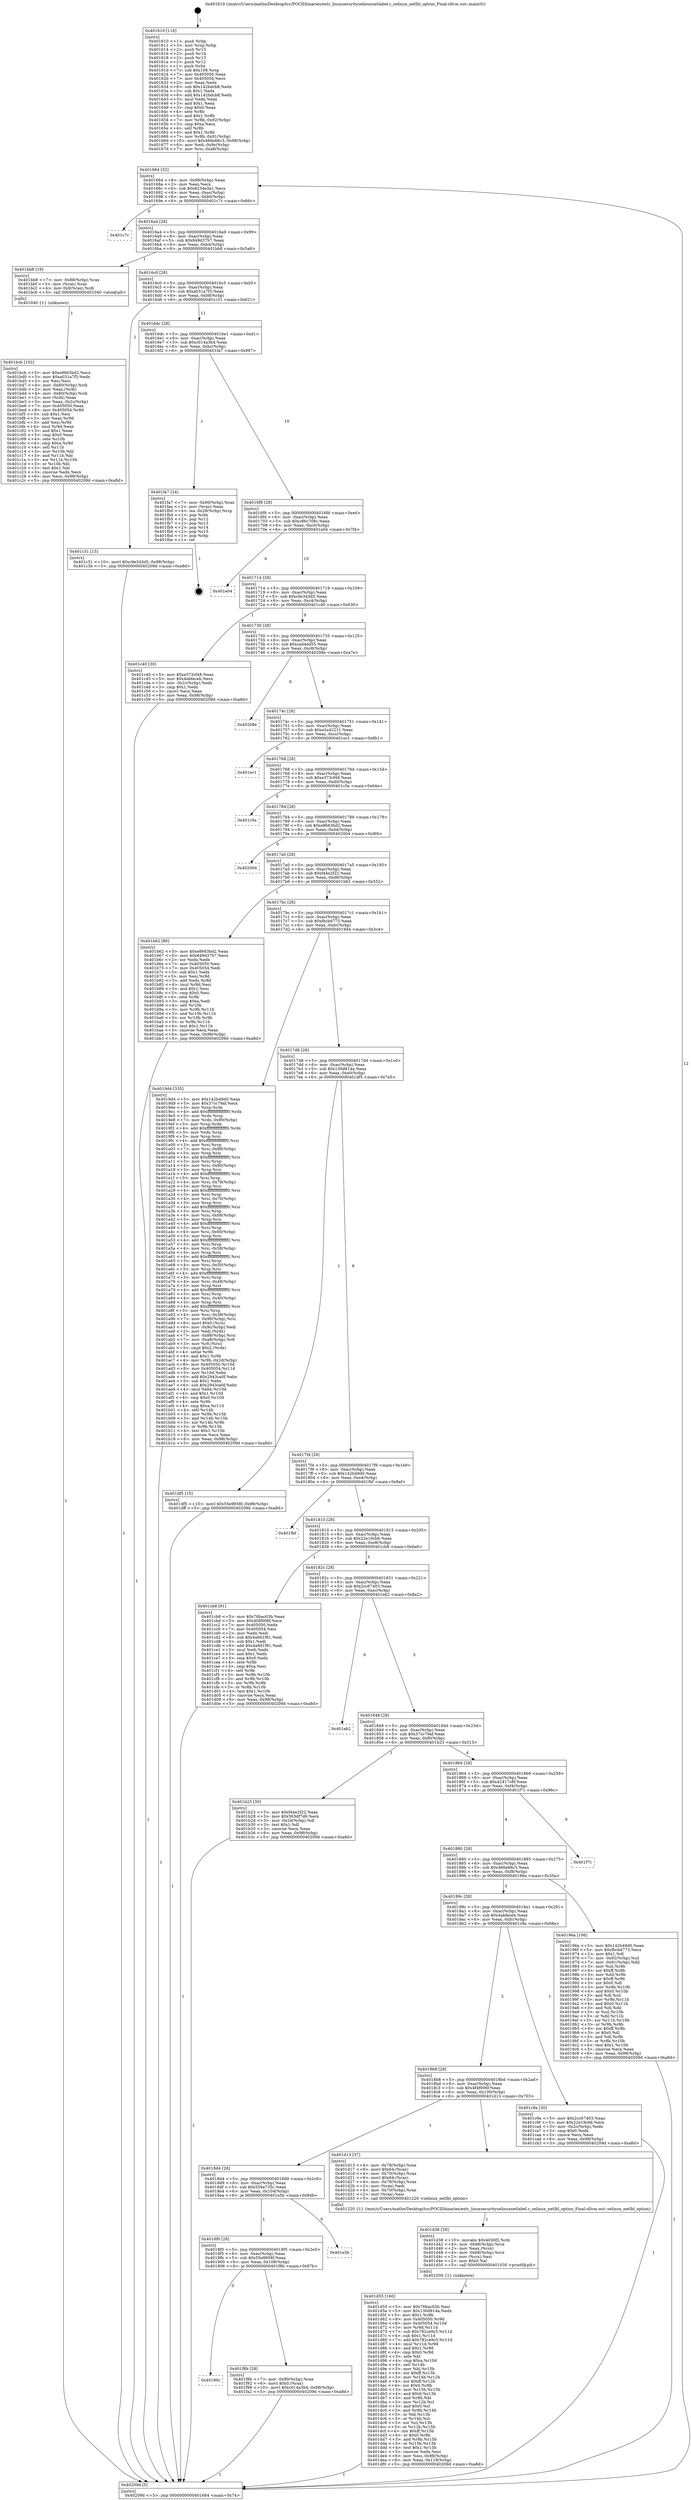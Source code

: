digraph "0x401610" {
  label = "0x401610 (/mnt/c/Users/mathe/Desktop/tcc/POCII/binaries/extr_linuxsecurityselinuxnetlabel.c_selinux_netlbl_option_Final-ollvm.out::main(0))"
  labelloc = "t"
  node[shape=record]

  Entry [label="",width=0.3,height=0.3,shape=circle,fillcolor=black,style=filled]
  "0x401684" [label="{
     0x401684 [32]\l
     | [instrs]\l
     &nbsp;&nbsp;0x401684 \<+6\>: mov -0x98(%rbp),%eax\l
     &nbsp;&nbsp;0x40168a \<+2\>: mov %eax,%ecx\l
     &nbsp;&nbsp;0x40168c \<+6\>: sub $0x8234e3a1,%ecx\l
     &nbsp;&nbsp;0x401692 \<+6\>: mov %eax,-0xac(%rbp)\l
     &nbsp;&nbsp;0x401698 \<+6\>: mov %ecx,-0xb0(%rbp)\l
     &nbsp;&nbsp;0x40169e \<+6\>: je 0000000000401c7c \<main+0x66c\>\l
  }"]
  "0x401c7c" [label="{
     0x401c7c\l
  }", style=dashed]
  "0x4016a4" [label="{
     0x4016a4 [28]\l
     | [instrs]\l
     &nbsp;&nbsp;0x4016a4 \<+5\>: jmp 00000000004016a9 \<main+0x99\>\l
     &nbsp;&nbsp;0x4016a9 \<+6\>: mov -0xac(%rbp),%eax\l
     &nbsp;&nbsp;0x4016af \<+5\>: sub $0x849d37b7,%eax\l
     &nbsp;&nbsp;0x4016b4 \<+6\>: mov %eax,-0xb4(%rbp)\l
     &nbsp;&nbsp;0x4016ba \<+6\>: je 0000000000401bb8 \<main+0x5a8\>\l
  }"]
  Exit [label="",width=0.3,height=0.3,shape=circle,fillcolor=black,style=filled,peripheries=2]
  "0x401bb8" [label="{
     0x401bb8 [19]\l
     | [instrs]\l
     &nbsp;&nbsp;0x401bb8 \<+7\>: mov -0x88(%rbp),%rax\l
     &nbsp;&nbsp;0x401bbf \<+3\>: mov (%rax),%rax\l
     &nbsp;&nbsp;0x401bc2 \<+4\>: mov 0x8(%rax),%rdi\l
     &nbsp;&nbsp;0x401bc6 \<+5\>: call 0000000000401040 \<atoi@plt\>\l
     | [calls]\l
     &nbsp;&nbsp;0x401040 \{1\} (unknown)\l
  }"]
  "0x4016c0" [label="{
     0x4016c0 [28]\l
     | [instrs]\l
     &nbsp;&nbsp;0x4016c0 \<+5\>: jmp 00000000004016c5 \<main+0xb5\>\l
     &nbsp;&nbsp;0x4016c5 \<+6\>: mov -0xac(%rbp),%eax\l
     &nbsp;&nbsp;0x4016cb \<+5\>: sub $0xa031a7f3,%eax\l
     &nbsp;&nbsp;0x4016d0 \<+6\>: mov %eax,-0xb8(%rbp)\l
     &nbsp;&nbsp;0x4016d6 \<+6\>: je 0000000000401c31 \<main+0x621\>\l
  }"]
  "0x40190c" [label="{
     0x40190c\l
  }", style=dashed]
  "0x401c31" [label="{
     0x401c31 [15]\l
     | [instrs]\l
     &nbsp;&nbsp;0x401c31 \<+10\>: movl $0xc9e343d5,-0x98(%rbp)\l
     &nbsp;&nbsp;0x401c3b \<+5\>: jmp 000000000040209d \<main+0xa8d\>\l
  }"]
  "0x4016dc" [label="{
     0x4016dc [28]\l
     | [instrs]\l
     &nbsp;&nbsp;0x4016dc \<+5\>: jmp 00000000004016e1 \<main+0xd1\>\l
     &nbsp;&nbsp;0x4016e1 \<+6\>: mov -0xac(%rbp),%eax\l
     &nbsp;&nbsp;0x4016e7 \<+5\>: sub $0xc014a3b4,%eax\l
     &nbsp;&nbsp;0x4016ec \<+6\>: mov %eax,-0xbc(%rbp)\l
     &nbsp;&nbsp;0x4016f2 \<+6\>: je 0000000000401fa7 \<main+0x997\>\l
  }"]
  "0x401f8b" [label="{
     0x401f8b [28]\l
     | [instrs]\l
     &nbsp;&nbsp;0x401f8b \<+7\>: mov -0x90(%rbp),%rax\l
     &nbsp;&nbsp;0x401f92 \<+6\>: movl $0x0,(%rax)\l
     &nbsp;&nbsp;0x401f98 \<+10\>: movl $0xc014a3b4,-0x98(%rbp)\l
     &nbsp;&nbsp;0x401fa2 \<+5\>: jmp 000000000040209d \<main+0xa8d\>\l
  }"]
  "0x401fa7" [label="{
     0x401fa7 [24]\l
     | [instrs]\l
     &nbsp;&nbsp;0x401fa7 \<+7\>: mov -0x90(%rbp),%rax\l
     &nbsp;&nbsp;0x401fae \<+2\>: mov (%rax),%eax\l
     &nbsp;&nbsp;0x401fb0 \<+4\>: lea -0x28(%rbp),%rsp\l
     &nbsp;&nbsp;0x401fb4 \<+1\>: pop %rbx\l
     &nbsp;&nbsp;0x401fb5 \<+2\>: pop %r12\l
     &nbsp;&nbsp;0x401fb7 \<+2\>: pop %r13\l
     &nbsp;&nbsp;0x401fb9 \<+2\>: pop %r14\l
     &nbsp;&nbsp;0x401fbb \<+2\>: pop %r15\l
     &nbsp;&nbsp;0x401fbd \<+1\>: pop %rbp\l
     &nbsp;&nbsp;0x401fbe \<+1\>: ret\l
  }"]
  "0x4016f8" [label="{
     0x4016f8 [28]\l
     | [instrs]\l
     &nbsp;&nbsp;0x4016f8 \<+5\>: jmp 00000000004016fd \<main+0xed\>\l
     &nbsp;&nbsp;0x4016fd \<+6\>: mov -0xac(%rbp),%eax\l
     &nbsp;&nbsp;0x401703 \<+5\>: sub $0xc86c708c,%eax\l
     &nbsp;&nbsp;0x401708 \<+6\>: mov %eax,-0xc0(%rbp)\l
     &nbsp;&nbsp;0x40170e \<+6\>: je 0000000000401e04 \<main+0x7f4\>\l
  }"]
  "0x4018f0" [label="{
     0x4018f0 [28]\l
     | [instrs]\l
     &nbsp;&nbsp;0x4018f0 \<+5\>: jmp 00000000004018f5 \<main+0x2e5\>\l
     &nbsp;&nbsp;0x4018f5 \<+6\>: mov -0xac(%rbp),%eax\l
     &nbsp;&nbsp;0x4018fb \<+5\>: sub $0x55e9958f,%eax\l
     &nbsp;&nbsp;0x401900 \<+6\>: mov %eax,-0x108(%rbp)\l
     &nbsp;&nbsp;0x401906 \<+6\>: je 0000000000401f8b \<main+0x97b\>\l
  }"]
  "0x401e04" [label="{
     0x401e04\l
  }", style=dashed]
  "0x401714" [label="{
     0x401714 [28]\l
     | [instrs]\l
     &nbsp;&nbsp;0x401714 \<+5\>: jmp 0000000000401719 \<main+0x109\>\l
     &nbsp;&nbsp;0x401719 \<+6\>: mov -0xac(%rbp),%eax\l
     &nbsp;&nbsp;0x40171f \<+5\>: sub $0xc9e343d5,%eax\l
     &nbsp;&nbsp;0x401724 \<+6\>: mov %eax,-0xc4(%rbp)\l
     &nbsp;&nbsp;0x40172a \<+6\>: je 0000000000401c40 \<main+0x630\>\l
  }"]
  "0x401e5b" [label="{
     0x401e5b\l
  }", style=dashed]
  "0x401c40" [label="{
     0x401c40 [30]\l
     | [instrs]\l
     &nbsp;&nbsp;0x401c40 \<+5\>: mov $0xe373cf48,%eax\l
     &nbsp;&nbsp;0x401c45 \<+5\>: mov $0x4abfaceb,%ecx\l
     &nbsp;&nbsp;0x401c4a \<+3\>: mov -0x2c(%rbp),%edx\l
     &nbsp;&nbsp;0x401c4d \<+3\>: cmp $0x1,%edx\l
     &nbsp;&nbsp;0x401c50 \<+3\>: cmovl %ecx,%eax\l
     &nbsp;&nbsp;0x401c53 \<+6\>: mov %eax,-0x98(%rbp)\l
     &nbsp;&nbsp;0x401c59 \<+5\>: jmp 000000000040209d \<main+0xa8d\>\l
  }"]
  "0x401730" [label="{
     0x401730 [28]\l
     | [instrs]\l
     &nbsp;&nbsp;0x401730 \<+5\>: jmp 0000000000401735 \<main+0x125\>\l
     &nbsp;&nbsp;0x401735 \<+6\>: mov -0xac(%rbp),%eax\l
     &nbsp;&nbsp;0x40173b \<+5\>: sub $0xcad4ed55,%eax\l
     &nbsp;&nbsp;0x401740 \<+6\>: mov %eax,-0xc8(%rbp)\l
     &nbsp;&nbsp;0x401746 \<+6\>: je 000000000040208e \<main+0xa7e\>\l
  }"]
  "0x401d55" [label="{
     0x401d55 [160]\l
     | [instrs]\l
     &nbsp;&nbsp;0x401d55 \<+5\>: mov $0x76bac03b,%esi\l
     &nbsp;&nbsp;0x401d5a \<+5\>: mov $0x130d914a,%edx\l
     &nbsp;&nbsp;0x401d5f \<+3\>: mov $0x1,%r8b\l
     &nbsp;&nbsp;0x401d62 \<+8\>: mov 0x405050,%r9d\l
     &nbsp;&nbsp;0x401d6a \<+8\>: mov 0x405054,%r10d\l
     &nbsp;&nbsp;0x401d72 \<+3\>: mov %r9d,%r11d\l
     &nbsp;&nbsp;0x401d75 \<+7\>: sub $0x782ce9c5,%r11d\l
     &nbsp;&nbsp;0x401d7c \<+4\>: sub $0x1,%r11d\l
     &nbsp;&nbsp;0x401d80 \<+7\>: add $0x782ce9c5,%r11d\l
     &nbsp;&nbsp;0x401d87 \<+4\>: imul %r11d,%r9d\l
     &nbsp;&nbsp;0x401d8b \<+4\>: and $0x1,%r9d\l
     &nbsp;&nbsp;0x401d8f \<+4\>: cmp $0x0,%r9d\l
     &nbsp;&nbsp;0x401d93 \<+3\>: sete %bl\l
     &nbsp;&nbsp;0x401d96 \<+4\>: cmp $0xa,%r10d\l
     &nbsp;&nbsp;0x401d9a \<+4\>: setl %r14b\l
     &nbsp;&nbsp;0x401d9e \<+3\>: mov %bl,%r15b\l
     &nbsp;&nbsp;0x401da1 \<+4\>: xor $0xff,%r15b\l
     &nbsp;&nbsp;0x401da5 \<+3\>: mov %r14b,%r12b\l
     &nbsp;&nbsp;0x401da8 \<+4\>: xor $0xff,%r12b\l
     &nbsp;&nbsp;0x401dac \<+4\>: xor $0x0,%r8b\l
     &nbsp;&nbsp;0x401db0 \<+3\>: mov %r15b,%r13b\l
     &nbsp;&nbsp;0x401db3 \<+4\>: and $0x0,%r13b\l
     &nbsp;&nbsp;0x401db7 \<+3\>: and %r8b,%bl\l
     &nbsp;&nbsp;0x401dba \<+3\>: mov %r12b,%cl\l
     &nbsp;&nbsp;0x401dbd \<+3\>: and $0x0,%cl\l
     &nbsp;&nbsp;0x401dc0 \<+3\>: and %r8b,%r14b\l
     &nbsp;&nbsp;0x401dc3 \<+3\>: or %bl,%r13b\l
     &nbsp;&nbsp;0x401dc6 \<+3\>: or %r14b,%cl\l
     &nbsp;&nbsp;0x401dc9 \<+3\>: xor %cl,%r13b\l
     &nbsp;&nbsp;0x401dcc \<+3\>: or %r12b,%r15b\l
     &nbsp;&nbsp;0x401dcf \<+4\>: xor $0xff,%r15b\l
     &nbsp;&nbsp;0x401dd3 \<+4\>: or $0x0,%r8b\l
     &nbsp;&nbsp;0x401dd7 \<+3\>: and %r8b,%r15b\l
     &nbsp;&nbsp;0x401dda \<+3\>: or %r15b,%r13b\l
     &nbsp;&nbsp;0x401ddd \<+4\>: test $0x1,%r13b\l
     &nbsp;&nbsp;0x401de1 \<+3\>: cmovne %edx,%esi\l
     &nbsp;&nbsp;0x401de4 \<+6\>: mov %esi,-0x98(%rbp)\l
     &nbsp;&nbsp;0x401dea \<+6\>: mov %eax,-0x118(%rbp)\l
     &nbsp;&nbsp;0x401df0 \<+5\>: jmp 000000000040209d \<main+0xa8d\>\l
  }"]
  "0x40208e" [label="{
     0x40208e\l
  }", style=dashed]
  "0x40174c" [label="{
     0x40174c [28]\l
     | [instrs]\l
     &nbsp;&nbsp;0x40174c \<+5\>: jmp 0000000000401751 \<main+0x141\>\l
     &nbsp;&nbsp;0x401751 \<+6\>: mov -0xac(%rbp),%eax\l
     &nbsp;&nbsp;0x401757 \<+5\>: sub $0xe2a42211,%eax\l
     &nbsp;&nbsp;0x40175c \<+6\>: mov %eax,-0xcc(%rbp)\l
     &nbsp;&nbsp;0x401762 \<+6\>: je 0000000000401ec1 \<main+0x8b1\>\l
  }"]
  "0x401d38" [label="{
     0x401d38 [29]\l
     | [instrs]\l
     &nbsp;&nbsp;0x401d38 \<+10\>: movabs $0x4030f2,%rdi\l
     &nbsp;&nbsp;0x401d42 \<+4\>: mov -0x68(%rbp),%rcx\l
     &nbsp;&nbsp;0x401d46 \<+2\>: mov %eax,(%rcx)\l
     &nbsp;&nbsp;0x401d48 \<+4\>: mov -0x68(%rbp),%rcx\l
     &nbsp;&nbsp;0x401d4c \<+2\>: mov (%rcx),%esi\l
     &nbsp;&nbsp;0x401d4e \<+2\>: mov $0x0,%al\l
     &nbsp;&nbsp;0x401d50 \<+5\>: call 0000000000401030 \<printf@plt\>\l
     | [calls]\l
     &nbsp;&nbsp;0x401030 \{1\} (unknown)\l
  }"]
  "0x401ec1" [label="{
     0x401ec1\l
  }", style=dashed]
  "0x401768" [label="{
     0x401768 [28]\l
     | [instrs]\l
     &nbsp;&nbsp;0x401768 \<+5\>: jmp 000000000040176d \<main+0x15d\>\l
     &nbsp;&nbsp;0x40176d \<+6\>: mov -0xac(%rbp),%eax\l
     &nbsp;&nbsp;0x401773 \<+5\>: sub $0xe373cf48,%eax\l
     &nbsp;&nbsp;0x401778 \<+6\>: mov %eax,-0xd0(%rbp)\l
     &nbsp;&nbsp;0x40177e \<+6\>: je 0000000000401c5e \<main+0x64e\>\l
  }"]
  "0x4018d4" [label="{
     0x4018d4 [28]\l
     | [instrs]\l
     &nbsp;&nbsp;0x4018d4 \<+5\>: jmp 00000000004018d9 \<main+0x2c9\>\l
     &nbsp;&nbsp;0x4018d9 \<+6\>: mov -0xac(%rbp),%eax\l
     &nbsp;&nbsp;0x4018df \<+5\>: sub $0x559a735c,%eax\l
     &nbsp;&nbsp;0x4018e4 \<+6\>: mov %eax,-0x104(%rbp)\l
     &nbsp;&nbsp;0x4018ea \<+6\>: je 0000000000401e5b \<main+0x84b\>\l
  }"]
  "0x401c5e" [label="{
     0x401c5e\l
  }", style=dashed]
  "0x401784" [label="{
     0x401784 [28]\l
     | [instrs]\l
     &nbsp;&nbsp;0x401784 \<+5\>: jmp 0000000000401789 \<main+0x179\>\l
     &nbsp;&nbsp;0x401789 \<+6\>: mov -0xac(%rbp),%eax\l
     &nbsp;&nbsp;0x40178f \<+5\>: sub $0xe8663bd2,%eax\l
     &nbsp;&nbsp;0x401794 \<+6\>: mov %eax,-0xd4(%rbp)\l
     &nbsp;&nbsp;0x40179a \<+6\>: je 0000000000402004 \<main+0x9f4\>\l
  }"]
  "0x401d13" [label="{
     0x401d13 [37]\l
     | [instrs]\l
     &nbsp;&nbsp;0x401d13 \<+4\>: mov -0x78(%rbp),%rax\l
     &nbsp;&nbsp;0x401d17 \<+6\>: movl $0x64,(%rax)\l
     &nbsp;&nbsp;0x401d1d \<+4\>: mov -0x70(%rbp),%rax\l
     &nbsp;&nbsp;0x401d21 \<+6\>: movl $0x64,(%rax)\l
     &nbsp;&nbsp;0x401d27 \<+4\>: mov -0x78(%rbp),%rax\l
     &nbsp;&nbsp;0x401d2b \<+2\>: mov (%rax),%edi\l
     &nbsp;&nbsp;0x401d2d \<+4\>: mov -0x70(%rbp),%rax\l
     &nbsp;&nbsp;0x401d31 \<+2\>: mov (%rax),%esi\l
     &nbsp;&nbsp;0x401d33 \<+5\>: call 0000000000401220 \<selinux_netlbl_option\>\l
     | [calls]\l
     &nbsp;&nbsp;0x401220 \{1\} (/mnt/c/Users/mathe/Desktop/tcc/POCII/binaries/extr_linuxsecurityselinuxnetlabel.c_selinux_netlbl_option_Final-ollvm.out::selinux_netlbl_option)\l
  }"]
  "0x402004" [label="{
     0x402004\l
  }", style=dashed]
  "0x4017a0" [label="{
     0x4017a0 [28]\l
     | [instrs]\l
     &nbsp;&nbsp;0x4017a0 \<+5\>: jmp 00000000004017a5 \<main+0x195\>\l
     &nbsp;&nbsp;0x4017a5 \<+6\>: mov -0xac(%rbp),%eax\l
     &nbsp;&nbsp;0x4017ab \<+5\>: sub $0xf44e2f22,%eax\l
     &nbsp;&nbsp;0x4017b0 \<+6\>: mov %eax,-0xd8(%rbp)\l
     &nbsp;&nbsp;0x4017b6 \<+6\>: je 0000000000401b62 \<main+0x552\>\l
  }"]
  "0x4018b8" [label="{
     0x4018b8 [28]\l
     | [instrs]\l
     &nbsp;&nbsp;0x4018b8 \<+5\>: jmp 00000000004018bd \<main+0x2ad\>\l
     &nbsp;&nbsp;0x4018bd \<+6\>: mov -0xac(%rbp),%eax\l
     &nbsp;&nbsp;0x4018c3 \<+5\>: sub $0x4f4f006f,%eax\l
     &nbsp;&nbsp;0x4018c8 \<+6\>: mov %eax,-0x100(%rbp)\l
     &nbsp;&nbsp;0x4018ce \<+6\>: je 0000000000401d13 \<main+0x703\>\l
  }"]
  "0x401b62" [label="{
     0x401b62 [86]\l
     | [instrs]\l
     &nbsp;&nbsp;0x401b62 \<+5\>: mov $0xe8663bd2,%eax\l
     &nbsp;&nbsp;0x401b67 \<+5\>: mov $0x849d37b7,%ecx\l
     &nbsp;&nbsp;0x401b6c \<+2\>: xor %edx,%edx\l
     &nbsp;&nbsp;0x401b6e \<+7\>: mov 0x405050,%esi\l
     &nbsp;&nbsp;0x401b75 \<+7\>: mov 0x405054,%edi\l
     &nbsp;&nbsp;0x401b7c \<+3\>: sub $0x1,%edx\l
     &nbsp;&nbsp;0x401b7f \<+3\>: mov %esi,%r8d\l
     &nbsp;&nbsp;0x401b82 \<+3\>: add %edx,%r8d\l
     &nbsp;&nbsp;0x401b85 \<+4\>: imul %r8d,%esi\l
     &nbsp;&nbsp;0x401b89 \<+3\>: and $0x1,%esi\l
     &nbsp;&nbsp;0x401b8c \<+3\>: cmp $0x0,%esi\l
     &nbsp;&nbsp;0x401b8f \<+4\>: sete %r9b\l
     &nbsp;&nbsp;0x401b93 \<+3\>: cmp $0xa,%edi\l
     &nbsp;&nbsp;0x401b96 \<+4\>: setl %r10b\l
     &nbsp;&nbsp;0x401b9a \<+3\>: mov %r9b,%r11b\l
     &nbsp;&nbsp;0x401b9d \<+3\>: and %r10b,%r11b\l
     &nbsp;&nbsp;0x401ba0 \<+3\>: xor %r10b,%r9b\l
     &nbsp;&nbsp;0x401ba3 \<+3\>: or %r9b,%r11b\l
     &nbsp;&nbsp;0x401ba6 \<+4\>: test $0x1,%r11b\l
     &nbsp;&nbsp;0x401baa \<+3\>: cmovne %ecx,%eax\l
     &nbsp;&nbsp;0x401bad \<+6\>: mov %eax,-0x98(%rbp)\l
     &nbsp;&nbsp;0x401bb3 \<+5\>: jmp 000000000040209d \<main+0xa8d\>\l
  }"]
  "0x4017bc" [label="{
     0x4017bc [28]\l
     | [instrs]\l
     &nbsp;&nbsp;0x4017bc \<+5\>: jmp 00000000004017c1 \<main+0x1b1\>\l
     &nbsp;&nbsp;0x4017c1 \<+6\>: mov -0xac(%rbp),%eax\l
     &nbsp;&nbsp;0x4017c7 \<+5\>: sub $0xfbcbd773,%eax\l
     &nbsp;&nbsp;0x4017cc \<+6\>: mov %eax,-0xdc(%rbp)\l
     &nbsp;&nbsp;0x4017d2 \<+6\>: je 00000000004019d4 \<main+0x3c4\>\l
  }"]
  "0x401c9a" [label="{
     0x401c9a [30]\l
     | [instrs]\l
     &nbsp;&nbsp;0x401c9a \<+5\>: mov $0x2cc67403,%eax\l
     &nbsp;&nbsp;0x401c9f \<+5\>: mov $0x22e19cb6,%ecx\l
     &nbsp;&nbsp;0x401ca4 \<+3\>: mov -0x2c(%rbp),%edx\l
     &nbsp;&nbsp;0x401ca7 \<+3\>: cmp $0x0,%edx\l
     &nbsp;&nbsp;0x401caa \<+3\>: cmove %ecx,%eax\l
     &nbsp;&nbsp;0x401cad \<+6\>: mov %eax,-0x98(%rbp)\l
     &nbsp;&nbsp;0x401cb3 \<+5\>: jmp 000000000040209d \<main+0xa8d\>\l
  }"]
  "0x4019d4" [label="{
     0x4019d4 [335]\l
     | [instrs]\l
     &nbsp;&nbsp;0x4019d4 \<+5\>: mov $0x142b49d0,%eax\l
     &nbsp;&nbsp;0x4019d9 \<+5\>: mov $0x37cc79af,%ecx\l
     &nbsp;&nbsp;0x4019de \<+3\>: mov %rsp,%rdx\l
     &nbsp;&nbsp;0x4019e1 \<+4\>: add $0xfffffffffffffff0,%rdx\l
     &nbsp;&nbsp;0x4019e5 \<+3\>: mov %rdx,%rsp\l
     &nbsp;&nbsp;0x4019e8 \<+7\>: mov %rdx,-0x90(%rbp)\l
     &nbsp;&nbsp;0x4019ef \<+3\>: mov %rsp,%rdx\l
     &nbsp;&nbsp;0x4019f2 \<+4\>: add $0xfffffffffffffff0,%rdx\l
     &nbsp;&nbsp;0x4019f6 \<+3\>: mov %rdx,%rsp\l
     &nbsp;&nbsp;0x4019f9 \<+3\>: mov %rsp,%rsi\l
     &nbsp;&nbsp;0x4019fc \<+4\>: add $0xfffffffffffffff0,%rsi\l
     &nbsp;&nbsp;0x401a00 \<+3\>: mov %rsi,%rsp\l
     &nbsp;&nbsp;0x401a03 \<+7\>: mov %rsi,-0x88(%rbp)\l
     &nbsp;&nbsp;0x401a0a \<+3\>: mov %rsp,%rsi\l
     &nbsp;&nbsp;0x401a0d \<+4\>: add $0xfffffffffffffff0,%rsi\l
     &nbsp;&nbsp;0x401a11 \<+3\>: mov %rsi,%rsp\l
     &nbsp;&nbsp;0x401a14 \<+4\>: mov %rsi,-0x80(%rbp)\l
     &nbsp;&nbsp;0x401a18 \<+3\>: mov %rsp,%rsi\l
     &nbsp;&nbsp;0x401a1b \<+4\>: add $0xfffffffffffffff0,%rsi\l
     &nbsp;&nbsp;0x401a1f \<+3\>: mov %rsi,%rsp\l
     &nbsp;&nbsp;0x401a22 \<+4\>: mov %rsi,-0x78(%rbp)\l
     &nbsp;&nbsp;0x401a26 \<+3\>: mov %rsp,%rsi\l
     &nbsp;&nbsp;0x401a29 \<+4\>: add $0xfffffffffffffff0,%rsi\l
     &nbsp;&nbsp;0x401a2d \<+3\>: mov %rsi,%rsp\l
     &nbsp;&nbsp;0x401a30 \<+4\>: mov %rsi,-0x70(%rbp)\l
     &nbsp;&nbsp;0x401a34 \<+3\>: mov %rsp,%rsi\l
     &nbsp;&nbsp;0x401a37 \<+4\>: add $0xfffffffffffffff0,%rsi\l
     &nbsp;&nbsp;0x401a3b \<+3\>: mov %rsi,%rsp\l
     &nbsp;&nbsp;0x401a3e \<+4\>: mov %rsi,-0x68(%rbp)\l
     &nbsp;&nbsp;0x401a42 \<+3\>: mov %rsp,%rsi\l
     &nbsp;&nbsp;0x401a45 \<+4\>: add $0xfffffffffffffff0,%rsi\l
     &nbsp;&nbsp;0x401a49 \<+3\>: mov %rsi,%rsp\l
     &nbsp;&nbsp;0x401a4c \<+4\>: mov %rsi,-0x60(%rbp)\l
     &nbsp;&nbsp;0x401a50 \<+3\>: mov %rsp,%rsi\l
     &nbsp;&nbsp;0x401a53 \<+4\>: add $0xfffffffffffffff0,%rsi\l
     &nbsp;&nbsp;0x401a57 \<+3\>: mov %rsi,%rsp\l
     &nbsp;&nbsp;0x401a5a \<+4\>: mov %rsi,-0x58(%rbp)\l
     &nbsp;&nbsp;0x401a5e \<+3\>: mov %rsp,%rsi\l
     &nbsp;&nbsp;0x401a61 \<+4\>: add $0xfffffffffffffff0,%rsi\l
     &nbsp;&nbsp;0x401a65 \<+3\>: mov %rsi,%rsp\l
     &nbsp;&nbsp;0x401a68 \<+4\>: mov %rsi,-0x50(%rbp)\l
     &nbsp;&nbsp;0x401a6c \<+3\>: mov %rsp,%rsi\l
     &nbsp;&nbsp;0x401a6f \<+4\>: add $0xfffffffffffffff0,%rsi\l
     &nbsp;&nbsp;0x401a73 \<+3\>: mov %rsi,%rsp\l
     &nbsp;&nbsp;0x401a76 \<+4\>: mov %rsi,-0x48(%rbp)\l
     &nbsp;&nbsp;0x401a7a \<+3\>: mov %rsp,%rsi\l
     &nbsp;&nbsp;0x401a7d \<+4\>: add $0xfffffffffffffff0,%rsi\l
     &nbsp;&nbsp;0x401a81 \<+3\>: mov %rsi,%rsp\l
     &nbsp;&nbsp;0x401a84 \<+4\>: mov %rsi,-0x40(%rbp)\l
     &nbsp;&nbsp;0x401a88 \<+3\>: mov %rsp,%rsi\l
     &nbsp;&nbsp;0x401a8b \<+4\>: add $0xfffffffffffffff0,%rsi\l
     &nbsp;&nbsp;0x401a8f \<+3\>: mov %rsi,%rsp\l
     &nbsp;&nbsp;0x401a92 \<+4\>: mov %rsi,-0x38(%rbp)\l
     &nbsp;&nbsp;0x401a96 \<+7\>: mov -0x90(%rbp),%rsi\l
     &nbsp;&nbsp;0x401a9d \<+6\>: movl $0x0,(%rsi)\l
     &nbsp;&nbsp;0x401aa3 \<+6\>: mov -0x9c(%rbp),%edi\l
     &nbsp;&nbsp;0x401aa9 \<+2\>: mov %edi,(%rdx)\l
     &nbsp;&nbsp;0x401aab \<+7\>: mov -0x88(%rbp),%rsi\l
     &nbsp;&nbsp;0x401ab2 \<+7\>: mov -0xa8(%rbp),%r8\l
     &nbsp;&nbsp;0x401ab9 \<+3\>: mov %r8,(%rsi)\l
     &nbsp;&nbsp;0x401abc \<+3\>: cmpl $0x2,(%rdx)\l
     &nbsp;&nbsp;0x401abf \<+4\>: setne %r9b\l
     &nbsp;&nbsp;0x401ac3 \<+4\>: and $0x1,%r9b\l
     &nbsp;&nbsp;0x401ac7 \<+4\>: mov %r9b,-0x2d(%rbp)\l
     &nbsp;&nbsp;0x401acb \<+8\>: mov 0x405050,%r10d\l
     &nbsp;&nbsp;0x401ad3 \<+8\>: mov 0x405054,%r11d\l
     &nbsp;&nbsp;0x401adb \<+3\>: mov %r10d,%ebx\l
     &nbsp;&nbsp;0x401ade \<+6\>: add $0x2943ca0f,%ebx\l
     &nbsp;&nbsp;0x401ae4 \<+3\>: sub $0x1,%ebx\l
     &nbsp;&nbsp;0x401ae7 \<+6\>: sub $0x2943ca0f,%ebx\l
     &nbsp;&nbsp;0x401aed \<+4\>: imul %ebx,%r10d\l
     &nbsp;&nbsp;0x401af1 \<+4\>: and $0x1,%r10d\l
     &nbsp;&nbsp;0x401af5 \<+4\>: cmp $0x0,%r10d\l
     &nbsp;&nbsp;0x401af9 \<+4\>: sete %r9b\l
     &nbsp;&nbsp;0x401afd \<+4\>: cmp $0xa,%r11d\l
     &nbsp;&nbsp;0x401b01 \<+4\>: setl %r14b\l
     &nbsp;&nbsp;0x401b05 \<+3\>: mov %r9b,%r15b\l
     &nbsp;&nbsp;0x401b08 \<+3\>: and %r14b,%r15b\l
     &nbsp;&nbsp;0x401b0b \<+3\>: xor %r14b,%r9b\l
     &nbsp;&nbsp;0x401b0e \<+3\>: or %r9b,%r15b\l
     &nbsp;&nbsp;0x401b11 \<+4\>: test $0x1,%r15b\l
     &nbsp;&nbsp;0x401b15 \<+3\>: cmovne %ecx,%eax\l
     &nbsp;&nbsp;0x401b18 \<+6\>: mov %eax,-0x98(%rbp)\l
     &nbsp;&nbsp;0x401b1e \<+5\>: jmp 000000000040209d \<main+0xa8d\>\l
  }"]
  "0x4017d8" [label="{
     0x4017d8 [28]\l
     | [instrs]\l
     &nbsp;&nbsp;0x4017d8 \<+5\>: jmp 00000000004017dd \<main+0x1cd\>\l
     &nbsp;&nbsp;0x4017dd \<+6\>: mov -0xac(%rbp),%eax\l
     &nbsp;&nbsp;0x4017e3 \<+5\>: sub $0x130d914a,%eax\l
     &nbsp;&nbsp;0x4017e8 \<+6\>: mov %eax,-0xe0(%rbp)\l
     &nbsp;&nbsp;0x4017ee \<+6\>: je 0000000000401df5 \<main+0x7e5\>\l
  }"]
  "0x401bcb" [label="{
     0x401bcb [102]\l
     | [instrs]\l
     &nbsp;&nbsp;0x401bcb \<+5\>: mov $0xe8663bd2,%ecx\l
     &nbsp;&nbsp;0x401bd0 \<+5\>: mov $0xa031a7f3,%edx\l
     &nbsp;&nbsp;0x401bd5 \<+2\>: xor %esi,%esi\l
     &nbsp;&nbsp;0x401bd7 \<+4\>: mov -0x80(%rbp),%rdi\l
     &nbsp;&nbsp;0x401bdb \<+2\>: mov %eax,(%rdi)\l
     &nbsp;&nbsp;0x401bdd \<+4\>: mov -0x80(%rbp),%rdi\l
     &nbsp;&nbsp;0x401be1 \<+2\>: mov (%rdi),%eax\l
     &nbsp;&nbsp;0x401be3 \<+3\>: mov %eax,-0x2c(%rbp)\l
     &nbsp;&nbsp;0x401be6 \<+7\>: mov 0x405050,%eax\l
     &nbsp;&nbsp;0x401bed \<+8\>: mov 0x405054,%r8d\l
     &nbsp;&nbsp;0x401bf5 \<+3\>: sub $0x1,%esi\l
     &nbsp;&nbsp;0x401bf8 \<+3\>: mov %eax,%r9d\l
     &nbsp;&nbsp;0x401bfb \<+3\>: add %esi,%r9d\l
     &nbsp;&nbsp;0x401bfe \<+4\>: imul %r9d,%eax\l
     &nbsp;&nbsp;0x401c02 \<+3\>: and $0x1,%eax\l
     &nbsp;&nbsp;0x401c05 \<+3\>: cmp $0x0,%eax\l
     &nbsp;&nbsp;0x401c08 \<+4\>: sete %r10b\l
     &nbsp;&nbsp;0x401c0c \<+4\>: cmp $0xa,%r8d\l
     &nbsp;&nbsp;0x401c10 \<+4\>: setl %r11b\l
     &nbsp;&nbsp;0x401c14 \<+3\>: mov %r10b,%bl\l
     &nbsp;&nbsp;0x401c17 \<+3\>: and %r11b,%bl\l
     &nbsp;&nbsp;0x401c1a \<+3\>: xor %r11b,%r10b\l
     &nbsp;&nbsp;0x401c1d \<+3\>: or %r10b,%bl\l
     &nbsp;&nbsp;0x401c20 \<+3\>: test $0x1,%bl\l
     &nbsp;&nbsp;0x401c23 \<+3\>: cmovne %edx,%ecx\l
     &nbsp;&nbsp;0x401c26 \<+6\>: mov %ecx,-0x98(%rbp)\l
     &nbsp;&nbsp;0x401c2c \<+5\>: jmp 000000000040209d \<main+0xa8d\>\l
  }"]
  "0x401df5" [label="{
     0x401df5 [15]\l
     | [instrs]\l
     &nbsp;&nbsp;0x401df5 \<+10\>: movl $0x55e9958f,-0x98(%rbp)\l
     &nbsp;&nbsp;0x401dff \<+5\>: jmp 000000000040209d \<main+0xa8d\>\l
  }"]
  "0x4017f4" [label="{
     0x4017f4 [28]\l
     | [instrs]\l
     &nbsp;&nbsp;0x4017f4 \<+5\>: jmp 00000000004017f9 \<main+0x1e9\>\l
     &nbsp;&nbsp;0x4017f9 \<+6\>: mov -0xac(%rbp),%eax\l
     &nbsp;&nbsp;0x4017ff \<+5\>: sub $0x142b49d0,%eax\l
     &nbsp;&nbsp;0x401804 \<+6\>: mov %eax,-0xe4(%rbp)\l
     &nbsp;&nbsp;0x40180a \<+6\>: je 0000000000401fbf \<main+0x9af\>\l
  }"]
  "0x401610" [label="{
     0x401610 [116]\l
     | [instrs]\l
     &nbsp;&nbsp;0x401610 \<+1\>: push %rbp\l
     &nbsp;&nbsp;0x401611 \<+3\>: mov %rsp,%rbp\l
     &nbsp;&nbsp;0x401614 \<+2\>: push %r15\l
     &nbsp;&nbsp;0x401616 \<+2\>: push %r14\l
     &nbsp;&nbsp;0x401618 \<+2\>: push %r13\l
     &nbsp;&nbsp;0x40161a \<+2\>: push %r12\l
     &nbsp;&nbsp;0x40161c \<+1\>: push %rbx\l
     &nbsp;&nbsp;0x40161d \<+7\>: sub $0x108,%rsp\l
     &nbsp;&nbsp;0x401624 \<+7\>: mov 0x405050,%eax\l
     &nbsp;&nbsp;0x40162b \<+7\>: mov 0x405054,%ecx\l
     &nbsp;&nbsp;0x401632 \<+2\>: mov %eax,%edx\l
     &nbsp;&nbsp;0x401634 \<+6\>: sub $0x142bdcb8,%edx\l
     &nbsp;&nbsp;0x40163a \<+3\>: sub $0x1,%edx\l
     &nbsp;&nbsp;0x40163d \<+6\>: add $0x142bdcb8,%edx\l
     &nbsp;&nbsp;0x401643 \<+3\>: imul %edx,%eax\l
     &nbsp;&nbsp;0x401646 \<+3\>: and $0x1,%eax\l
     &nbsp;&nbsp;0x401649 \<+3\>: cmp $0x0,%eax\l
     &nbsp;&nbsp;0x40164c \<+4\>: sete %r8b\l
     &nbsp;&nbsp;0x401650 \<+4\>: and $0x1,%r8b\l
     &nbsp;&nbsp;0x401654 \<+7\>: mov %r8b,-0x92(%rbp)\l
     &nbsp;&nbsp;0x40165b \<+3\>: cmp $0xa,%ecx\l
     &nbsp;&nbsp;0x40165e \<+4\>: setl %r8b\l
     &nbsp;&nbsp;0x401662 \<+4\>: and $0x1,%r8b\l
     &nbsp;&nbsp;0x401666 \<+7\>: mov %r8b,-0x91(%rbp)\l
     &nbsp;&nbsp;0x40166d \<+10\>: movl $0x466e66c3,-0x98(%rbp)\l
     &nbsp;&nbsp;0x401677 \<+6\>: mov %edi,-0x9c(%rbp)\l
     &nbsp;&nbsp;0x40167d \<+7\>: mov %rsi,-0xa8(%rbp)\l
  }"]
  "0x401fbf" [label="{
     0x401fbf\l
  }", style=dashed]
  "0x401810" [label="{
     0x401810 [28]\l
     | [instrs]\l
     &nbsp;&nbsp;0x401810 \<+5\>: jmp 0000000000401815 \<main+0x205\>\l
     &nbsp;&nbsp;0x401815 \<+6\>: mov -0xac(%rbp),%eax\l
     &nbsp;&nbsp;0x40181b \<+5\>: sub $0x22e19cb6,%eax\l
     &nbsp;&nbsp;0x401820 \<+6\>: mov %eax,-0xe8(%rbp)\l
     &nbsp;&nbsp;0x401826 \<+6\>: je 0000000000401cb8 \<main+0x6a8\>\l
  }"]
  "0x40209d" [label="{
     0x40209d [5]\l
     | [instrs]\l
     &nbsp;&nbsp;0x40209d \<+5\>: jmp 0000000000401684 \<main+0x74\>\l
  }"]
  "0x401cb8" [label="{
     0x401cb8 [91]\l
     | [instrs]\l
     &nbsp;&nbsp;0x401cb8 \<+5\>: mov $0x76bac03b,%eax\l
     &nbsp;&nbsp;0x401cbd \<+5\>: mov $0x4f4f006f,%ecx\l
     &nbsp;&nbsp;0x401cc2 \<+7\>: mov 0x405050,%edx\l
     &nbsp;&nbsp;0x401cc9 \<+7\>: mov 0x405054,%esi\l
     &nbsp;&nbsp;0x401cd0 \<+2\>: mov %edx,%edi\l
     &nbsp;&nbsp;0x401cd2 \<+6\>: sub $0x4a9d1f81,%edi\l
     &nbsp;&nbsp;0x401cd8 \<+3\>: sub $0x1,%edi\l
     &nbsp;&nbsp;0x401cdb \<+6\>: add $0x4a9d1f81,%edi\l
     &nbsp;&nbsp;0x401ce1 \<+3\>: imul %edi,%edx\l
     &nbsp;&nbsp;0x401ce4 \<+3\>: and $0x1,%edx\l
     &nbsp;&nbsp;0x401ce7 \<+3\>: cmp $0x0,%edx\l
     &nbsp;&nbsp;0x401cea \<+4\>: sete %r8b\l
     &nbsp;&nbsp;0x401cee \<+3\>: cmp $0xa,%esi\l
     &nbsp;&nbsp;0x401cf1 \<+4\>: setl %r9b\l
     &nbsp;&nbsp;0x401cf5 \<+3\>: mov %r8b,%r10b\l
     &nbsp;&nbsp;0x401cf8 \<+3\>: and %r9b,%r10b\l
     &nbsp;&nbsp;0x401cfb \<+3\>: xor %r9b,%r8b\l
     &nbsp;&nbsp;0x401cfe \<+3\>: or %r8b,%r10b\l
     &nbsp;&nbsp;0x401d01 \<+4\>: test $0x1,%r10b\l
     &nbsp;&nbsp;0x401d05 \<+3\>: cmovne %ecx,%eax\l
     &nbsp;&nbsp;0x401d08 \<+6\>: mov %eax,-0x98(%rbp)\l
     &nbsp;&nbsp;0x401d0e \<+5\>: jmp 000000000040209d \<main+0xa8d\>\l
  }"]
  "0x40182c" [label="{
     0x40182c [28]\l
     | [instrs]\l
     &nbsp;&nbsp;0x40182c \<+5\>: jmp 0000000000401831 \<main+0x221\>\l
     &nbsp;&nbsp;0x401831 \<+6\>: mov -0xac(%rbp),%eax\l
     &nbsp;&nbsp;0x401837 \<+5\>: sub $0x2cc67403,%eax\l
     &nbsp;&nbsp;0x40183c \<+6\>: mov %eax,-0xec(%rbp)\l
     &nbsp;&nbsp;0x401842 \<+6\>: je 0000000000401eb2 \<main+0x8a2\>\l
  }"]
  "0x40189c" [label="{
     0x40189c [28]\l
     | [instrs]\l
     &nbsp;&nbsp;0x40189c \<+5\>: jmp 00000000004018a1 \<main+0x291\>\l
     &nbsp;&nbsp;0x4018a1 \<+6\>: mov -0xac(%rbp),%eax\l
     &nbsp;&nbsp;0x4018a7 \<+5\>: sub $0x4abfaceb,%eax\l
     &nbsp;&nbsp;0x4018ac \<+6\>: mov %eax,-0xfc(%rbp)\l
     &nbsp;&nbsp;0x4018b2 \<+6\>: je 0000000000401c9a \<main+0x68a\>\l
  }"]
  "0x401eb2" [label="{
     0x401eb2\l
  }", style=dashed]
  "0x401848" [label="{
     0x401848 [28]\l
     | [instrs]\l
     &nbsp;&nbsp;0x401848 \<+5\>: jmp 000000000040184d \<main+0x23d\>\l
     &nbsp;&nbsp;0x40184d \<+6\>: mov -0xac(%rbp),%eax\l
     &nbsp;&nbsp;0x401853 \<+5\>: sub $0x37cc79af,%eax\l
     &nbsp;&nbsp;0x401858 \<+6\>: mov %eax,-0xf0(%rbp)\l
     &nbsp;&nbsp;0x40185e \<+6\>: je 0000000000401b23 \<main+0x513\>\l
  }"]
  "0x40196a" [label="{
     0x40196a [106]\l
     | [instrs]\l
     &nbsp;&nbsp;0x40196a \<+5\>: mov $0x142b49d0,%eax\l
     &nbsp;&nbsp;0x40196f \<+5\>: mov $0xfbcbd773,%ecx\l
     &nbsp;&nbsp;0x401974 \<+2\>: mov $0x1,%dl\l
     &nbsp;&nbsp;0x401976 \<+7\>: mov -0x92(%rbp),%sil\l
     &nbsp;&nbsp;0x40197d \<+7\>: mov -0x91(%rbp),%dil\l
     &nbsp;&nbsp;0x401984 \<+3\>: mov %sil,%r8b\l
     &nbsp;&nbsp;0x401987 \<+4\>: xor $0xff,%r8b\l
     &nbsp;&nbsp;0x40198b \<+3\>: mov %dil,%r9b\l
     &nbsp;&nbsp;0x40198e \<+4\>: xor $0xff,%r9b\l
     &nbsp;&nbsp;0x401992 \<+3\>: xor $0x0,%dl\l
     &nbsp;&nbsp;0x401995 \<+3\>: mov %r8b,%r10b\l
     &nbsp;&nbsp;0x401998 \<+4\>: and $0x0,%r10b\l
     &nbsp;&nbsp;0x40199c \<+3\>: and %dl,%sil\l
     &nbsp;&nbsp;0x40199f \<+3\>: mov %r9b,%r11b\l
     &nbsp;&nbsp;0x4019a2 \<+4\>: and $0x0,%r11b\l
     &nbsp;&nbsp;0x4019a6 \<+3\>: and %dl,%dil\l
     &nbsp;&nbsp;0x4019a9 \<+3\>: or %sil,%r10b\l
     &nbsp;&nbsp;0x4019ac \<+3\>: or %dil,%r11b\l
     &nbsp;&nbsp;0x4019af \<+3\>: xor %r11b,%r10b\l
     &nbsp;&nbsp;0x4019b2 \<+3\>: or %r9b,%r8b\l
     &nbsp;&nbsp;0x4019b5 \<+4\>: xor $0xff,%r8b\l
     &nbsp;&nbsp;0x4019b9 \<+3\>: or $0x0,%dl\l
     &nbsp;&nbsp;0x4019bc \<+3\>: and %dl,%r8b\l
     &nbsp;&nbsp;0x4019bf \<+3\>: or %r8b,%r10b\l
     &nbsp;&nbsp;0x4019c2 \<+4\>: test $0x1,%r10b\l
     &nbsp;&nbsp;0x4019c6 \<+3\>: cmovne %ecx,%eax\l
     &nbsp;&nbsp;0x4019c9 \<+6\>: mov %eax,-0x98(%rbp)\l
     &nbsp;&nbsp;0x4019cf \<+5\>: jmp 000000000040209d \<main+0xa8d\>\l
  }"]
  "0x401b23" [label="{
     0x401b23 [30]\l
     | [instrs]\l
     &nbsp;&nbsp;0x401b23 \<+5\>: mov $0xf44e2f22,%eax\l
     &nbsp;&nbsp;0x401b28 \<+5\>: mov $0x563df7d6,%ecx\l
     &nbsp;&nbsp;0x401b2d \<+3\>: mov -0x2d(%rbp),%dl\l
     &nbsp;&nbsp;0x401b30 \<+3\>: test $0x1,%dl\l
     &nbsp;&nbsp;0x401b33 \<+3\>: cmovne %ecx,%eax\l
     &nbsp;&nbsp;0x401b36 \<+6\>: mov %eax,-0x98(%rbp)\l
     &nbsp;&nbsp;0x401b3c \<+5\>: jmp 000000000040209d \<main+0xa8d\>\l
  }"]
  "0x401864" [label="{
     0x401864 [28]\l
     | [instrs]\l
     &nbsp;&nbsp;0x401864 \<+5\>: jmp 0000000000401869 \<main+0x259\>\l
     &nbsp;&nbsp;0x401869 \<+6\>: mov -0xac(%rbp),%eax\l
     &nbsp;&nbsp;0x40186f \<+5\>: sub $0x42417c8f,%eax\l
     &nbsp;&nbsp;0x401874 \<+6\>: mov %eax,-0xf4(%rbp)\l
     &nbsp;&nbsp;0x40187a \<+6\>: je 0000000000401f7c \<main+0x96c\>\l
  }"]
  "0x401880" [label="{
     0x401880 [28]\l
     | [instrs]\l
     &nbsp;&nbsp;0x401880 \<+5\>: jmp 0000000000401885 \<main+0x275\>\l
     &nbsp;&nbsp;0x401885 \<+6\>: mov -0xac(%rbp),%eax\l
     &nbsp;&nbsp;0x40188b \<+5\>: sub $0x466e66c3,%eax\l
     &nbsp;&nbsp;0x401890 \<+6\>: mov %eax,-0xf8(%rbp)\l
     &nbsp;&nbsp;0x401896 \<+6\>: je 000000000040196a \<main+0x35a\>\l
  }"]
  "0x401f7c" [label="{
     0x401f7c\l
  }", style=dashed]
  Entry -> "0x401610" [label=" 1"]
  "0x401684" -> "0x401c7c" [label=" 0"]
  "0x401684" -> "0x4016a4" [label=" 13"]
  "0x401fa7" -> Exit [label=" 1"]
  "0x4016a4" -> "0x401bb8" [label=" 1"]
  "0x4016a4" -> "0x4016c0" [label=" 12"]
  "0x401f8b" -> "0x40209d" [label=" 1"]
  "0x4016c0" -> "0x401c31" [label=" 1"]
  "0x4016c0" -> "0x4016dc" [label=" 11"]
  "0x4018f0" -> "0x40190c" [label=" 0"]
  "0x4016dc" -> "0x401fa7" [label=" 1"]
  "0x4016dc" -> "0x4016f8" [label=" 10"]
  "0x4018f0" -> "0x401f8b" [label=" 1"]
  "0x4016f8" -> "0x401e04" [label=" 0"]
  "0x4016f8" -> "0x401714" [label=" 10"]
  "0x4018d4" -> "0x4018f0" [label=" 1"]
  "0x401714" -> "0x401c40" [label=" 1"]
  "0x401714" -> "0x401730" [label=" 9"]
  "0x4018d4" -> "0x401e5b" [label=" 0"]
  "0x401730" -> "0x40208e" [label=" 0"]
  "0x401730" -> "0x40174c" [label=" 9"]
  "0x401df5" -> "0x40209d" [label=" 1"]
  "0x40174c" -> "0x401ec1" [label=" 0"]
  "0x40174c" -> "0x401768" [label=" 9"]
  "0x401d55" -> "0x40209d" [label=" 1"]
  "0x401768" -> "0x401c5e" [label=" 0"]
  "0x401768" -> "0x401784" [label=" 9"]
  "0x401d38" -> "0x401d55" [label=" 1"]
  "0x401784" -> "0x402004" [label=" 0"]
  "0x401784" -> "0x4017a0" [label=" 9"]
  "0x401d13" -> "0x401d38" [label=" 1"]
  "0x4017a0" -> "0x401b62" [label=" 1"]
  "0x4017a0" -> "0x4017bc" [label=" 8"]
  "0x4018b8" -> "0x401d13" [label=" 1"]
  "0x4017bc" -> "0x4019d4" [label=" 1"]
  "0x4017bc" -> "0x4017d8" [label=" 7"]
  "0x4018b8" -> "0x4018d4" [label=" 1"]
  "0x4017d8" -> "0x401df5" [label=" 1"]
  "0x4017d8" -> "0x4017f4" [label=" 6"]
  "0x401c9a" -> "0x40209d" [label=" 1"]
  "0x4017f4" -> "0x401fbf" [label=" 0"]
  "0x4017f4" -> "0x401810" [label=" 6"]
  "0x40189c" -> "0x401c9a" [label=" 1"]
  "0x401810" -> "0x401cb8" [label=" 1"]
  "0x401810" -> "0x40182c" [label=" 5"]
  "0x401cb8" -> "0x40209d" [label=" 1"]
  "0x40182c" -> "0x401eb2" [label=" 0"]
  "0x40182c" -> "0x401848" [label=" 5"]
  "0x401c40" -> "0x40209d" [label=" 1"]
  "0x401848" -> "0x401b23" [label=" 1"]
  "0x401848" -> "0x401864" [label=" 4"]
  "0x401c31" -> "0x40209d" [label=" 1"]
  "0x401864" -> "0x401f7c" [label=" 0"]
  "0x401864" -> "0x401880" [label=" 4"]
  "0x401bcb" -> "0x40209d" [label=" 1"]
  "0x401880" -> "0x40196a" [label=" 1"]
  "0x401880" -> "0x40189c" [label=" 3"]
  "0x40196a" -> "0x40209d" [label=" 1"]
  "0x401610" -> "0x401684" [label=" 1"]
  "0x40209d" -> "0x401684" [label=" 12"]
  "0x40189c" -> "0x4018b8" [label=" 2"]
  "0x4019d4" -> "0x40209d" [label=" 1"]
  "0x401b23" -> "0x40209d" [label=" 1"]
  "0x401b62" -> "0x40209d" [label=" 1"]
  "0x401bb8" -> "0x401bcb" [label=" 1"]
}
